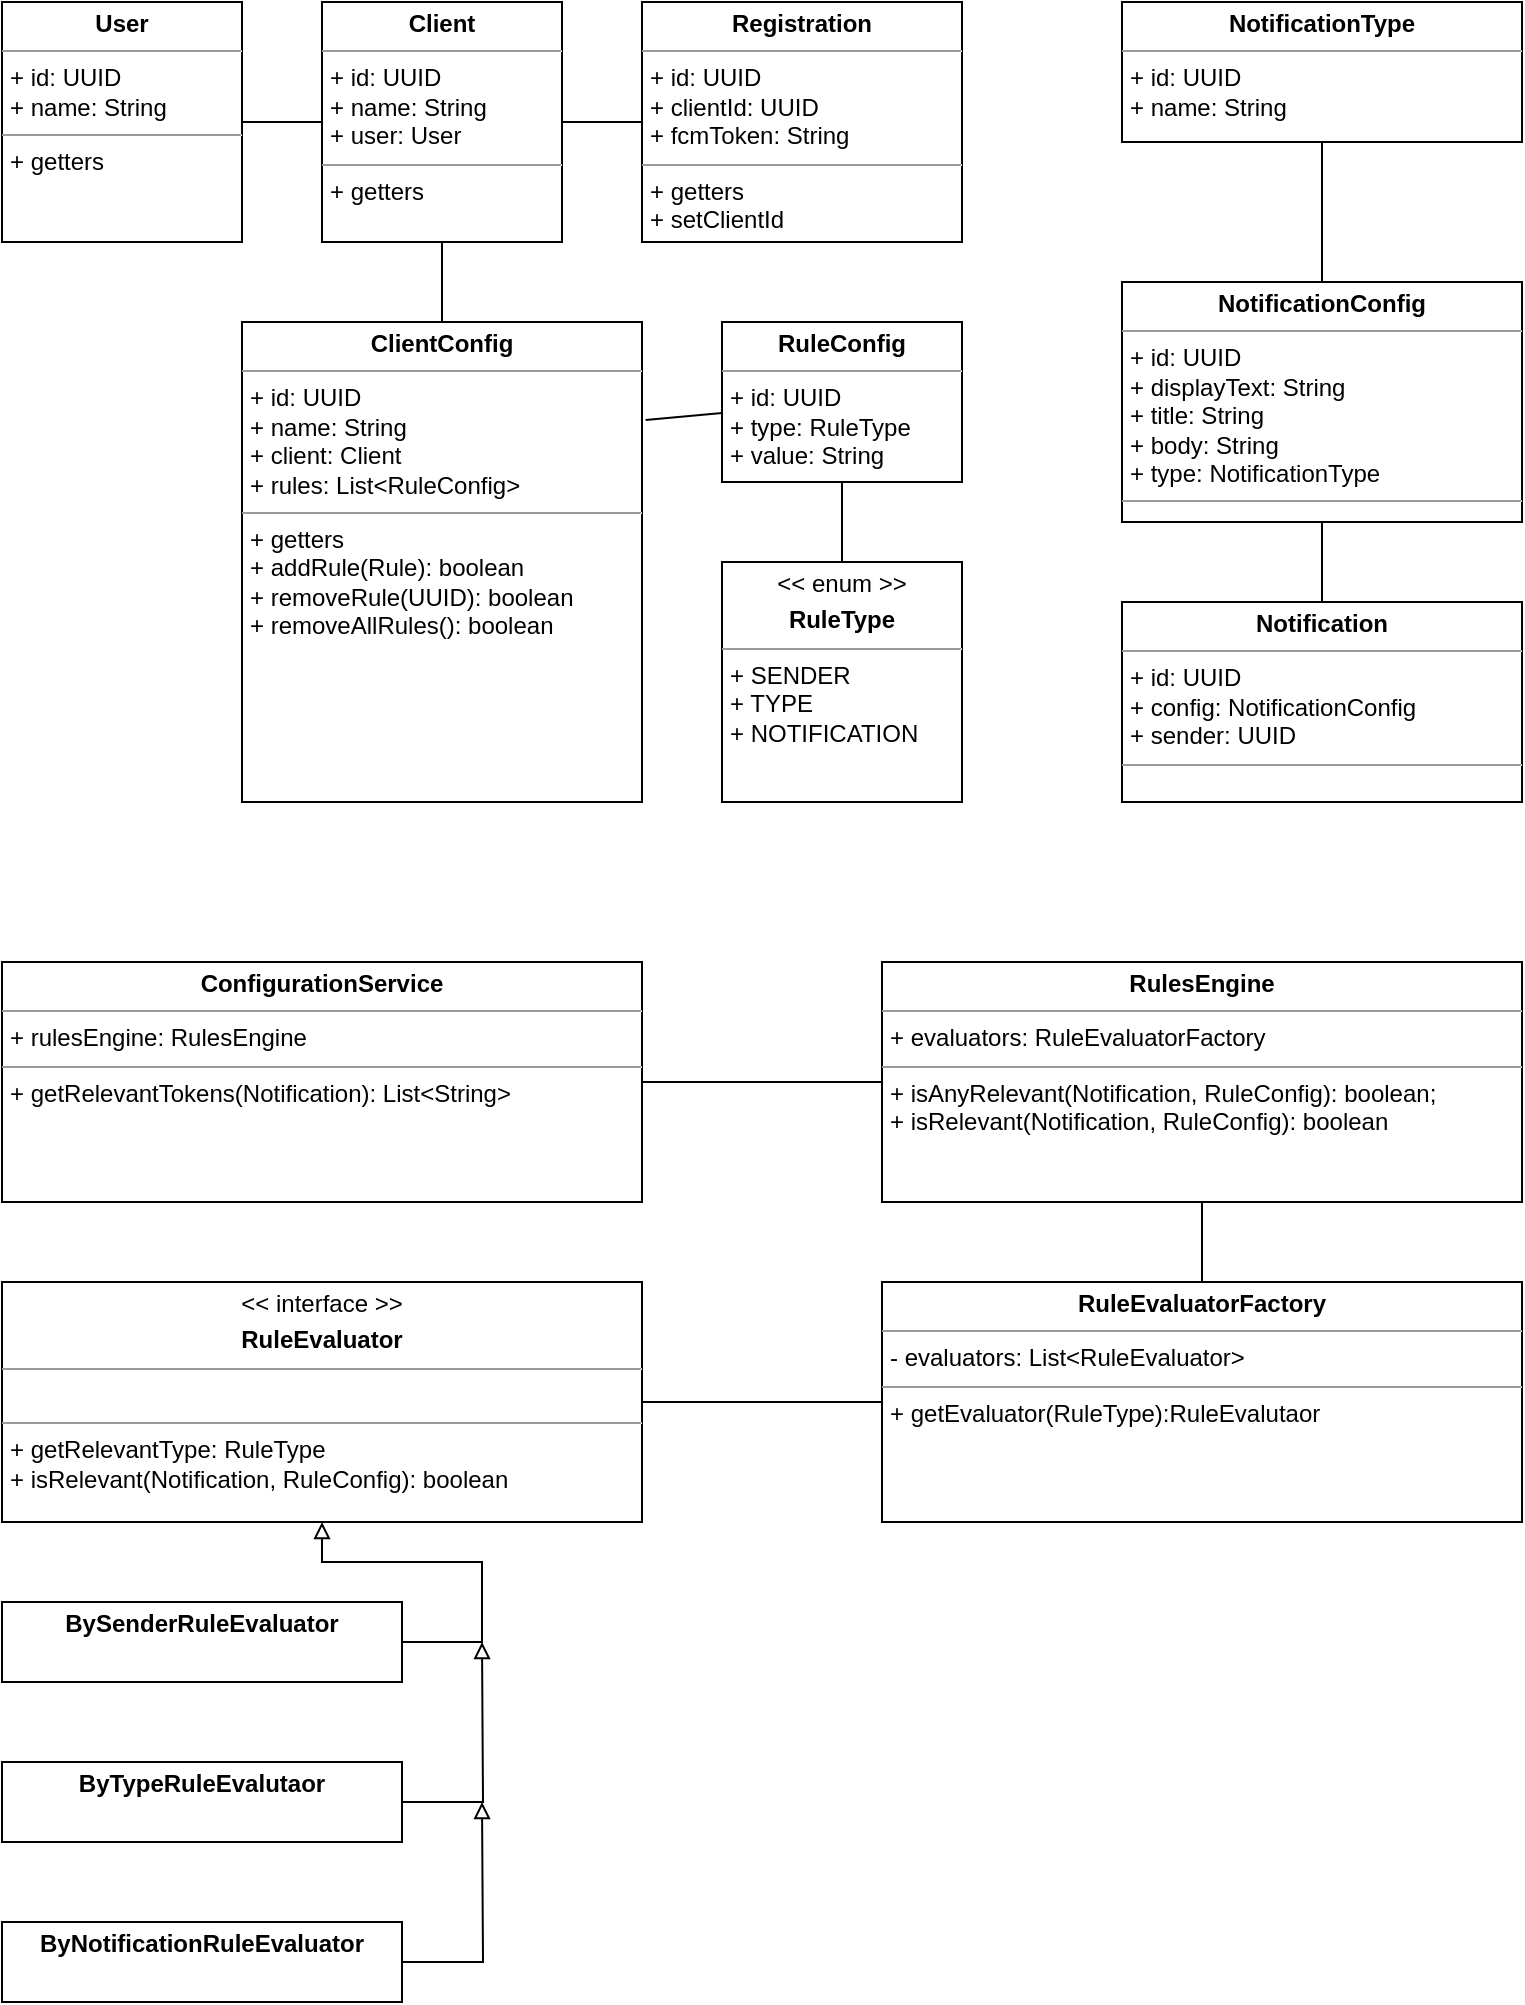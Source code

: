 <mxfile version="14.4.9"><diagram name="Page-1" id="c4acf3e9-155e-7222-9cf6-157b1a14988f"><mxGraphModel dx="2265" dy="1226" grid="1" gridSize="10" guides="1" tooltips="1" connect="1" arrows="1" fold="1" page="1" pageScale="1" pageWidth="850" pageHeight="1100" background="none" math="0" shadow="0"><root><mxCell id="0"/><mxCell id="1" parent="0"/><mxCell id="5d2195bd80daf111-15" value="&lt;p style=&quot;margin: 0px ; margin-top: 4px ; text-align: center&quot;&gt;&lt;b&gt;Client&lt;/b&gt;&lt;/p&gt;&lt;hr size=&quot;1&quot;&gt;&lt;p style=&quot;margin: 0px ; margin-left: 4px&quot;&gt;+ id: UUID&lt;br&gt;+ name: String&lt;/p&gt;&lt;p style=&quot;margin: 0px ; margin-left: 4px&quot;&gt;+ user: User&lt;/p&gt;&lt;hr size=&quot;1&quot;&gt;&lt;p style=&quot;margin: 0px ; margin-left: 4px&quot;&gt;&lt;span&gt;+ getters&lt;/span&gt;&lt;br&gt;&lt;/p&gt;" style="verticalAlign=top;align=left;overflow=fill;fontSize=12;fontFamily=Helvetica;html=1;rounded=0;shadow=0;comic=0;labelBackgroundColor=none;strokeWidth=1" parent="1" vertex="1"><mxGeometry x="200" y="40" width="120" height="120" as="geometry"/></mxCell><mxCell id="IKa34ANfpefhRrtD2e4s-3" value="&lt;p style=&quot;margin: 0px ; margin-top: 4px ; text-align: center&quot;&gt;&lt;b&gt;Registration&lt;/b&gt;&lt;/p&gt;&lt;hr size=&quot;1&quot;&gt;&lt;p style=&quot;margin: 0px ; margin-left: 4px&quot;&gt;+ id: UUID&lt;br&gt;+ clientId: UUID&lt;/p&gt;&lt;p style=&quot;margin: 0px ; margin-left: 4px&quot;&gt;+ fcmToken: String&lt;/p&gt;&lt;hr size=&quot;1&quot;&gt;&lt;p style=&quot;margin: 0px ; margin-left: 4px&quot;&gt;+ getters&lt;br&gt;&lt;/p&gt;&lt;p style=&quot;margin: 0px ; margin-left: 4px&quot;&gt;+ setClientId&lt;/p&gt;" style="verticalAlign=top;align=left;overflow=fill;fontSize=12;fontFamily=Helvetica;html=1;rounded=0;shadow=0;comic=0;labelBackgroundColor=none;strokeWidth=1" parent="1" vertex="1"><mxGeometry x="360" y="40" width="160" height="120" as="geometry"/></mxCell><mxCell id="IKa34ANfpefhRrtD2e4s-4" value="&lt;p style=&quot;margin: 0px ; margin-top: 4px ; text-align: center&quot;&gt;&lt;b&gt;User&lt;/b&gt;&lt;/p&gt;&lt;hr size=&quot;1&quot;&gt;&lt;p style=&quot;margin: 0px ; margin-left: 4px&quot;&gt;+ id: UUID&lt;br&gt;+ name: String&lt;/p&gt;&lt;hr size=&quot;1&quot;&gt;&lt;p style=&quot;margin: 0px ; margin-left: 4px&quot;&gt;&lt;span&gt;+ getters&lt;/span&gt;&lt;br&gt;&lt;/p&gt;" style="verticalAlign=top;align=left;overflow=fill;fontSize=12;fontFamily=Helvetica;html=1;rounded=0;shadow=0;comic=0;labelBackgroundColor=none;strokeWidth=1" parent="1" vertex="1"><mxGeometry x="40" y="40" width="120" height="120" as="geometry"/></mxCell><mxCell id="IKa34ANfpefhRrtD2e4s-9" value="&lt;p style=&quot;margin: 0px ; margin-top: 4px ; text-align: center&quot;&gt;&lt;b&gt;ClientConfig&lt;/b&gt;&lt;/p&gt;&lt;hr size=&quot;1&quot;&gt;&lt;p style=&quot;margin: 0px ; margin-left: 4px&quot;&gt;+ id: UUID&lt;br&gt;+ name: String&lt;/p&gt;&lt;p style=&quot;margin: 0px ; margin-left: 4px&quot;&gt;+ client: Client&lt;/p&gt;&lt;p style=&quot;margin: 0px ; margin-left: 4px&quot;&gt;+ rules: List&amp;lt;RuleConfig&amp;gt;&lt;/p&gt;&lt;hr size=&quot;1&quot;&gt;&lt;p style=&quot;margin: 0px ; margin-left: 4px&quot;&gt;&lt;span&gt;+ getters&lt;/span&gt;&lt;br&gt;&lt;/p&gt;&lt;p style=&quot;margin: 0px ; margin-left: 4px&quot;&gt;&lt;span&gt;+ addRule(&lt;/span&gt;Rule&lt;span&gt;): boolean&lt;/span&gt;&lt;/p&gt;&lt;p style=&quot;margin: 0px ; margin-left: 4px&quot;&gt;&lt;span&gt;+ removeRule(UUID): boolean&lt;/span&gt;&lt;/p&gt;&lt;p style=&quot;margin: 0px ; margin-left: 4px&quot;&gt;&lt;span&gt;+ removeAllRules(): boolean&lt;/span&gt;&lt;/p&gt;" style="verticalAlign=top;align=left;overflow=fill;fontSize=12;fontFamily=Helvetica;html=1;rounded=0;shadow=0;comic=0;labelBackgroundColor=none;strokeWidth=1" parent="1" vertex="1"><mxGeometry x="160" y="200" width="200" height="240" as="geometry"/></mxCell><mxCell id="c8EgFpD59EGBu5WhQH1D-23" style="edgeStyle=orthogonalEdgeStyle;rounded=0;orthogonalLoop=1;jettySize=auto;html=1;entryX=0;entryY=0.5;entryDx=0;entryDy=0;endArrow=none;endFill=0;strokeColor=#000000;" edge="1" parent="1" source="IKa34ANfpefhRrtD2e4s-12" target="c8EgFpD59EGBu5WhQH1D-5"><mxGeometry relative="1" as="geometry"/></mxCell><mxCell id="IKa34ANfpefhRrtD2e4s-12" value="&lt;p style=&quot;margin: 0px ; margin-top: 4px ; text-align: center&quot;&gt;&amp;lt;&amp;lt; interface &amp;gt;&amp;gt;&lt;/p&gt;&lt;p style=&quot;margin: 0px ; margin-top: 4px ; text-align: center&quot;&gt;&lt;b&gt;RuleEvaluator&lt;/b&gt;&lt;/p&gt;&lt;hr size=&quot;1&quot;&gt;&lt;p style=&quot;margin: 0px ; margin-left: 4px&quot;&gt;&lt;br&gt;&lt;/p&gt;&lt;hr size=&quot;1&quot;&gt;&lt;p style=&quot;margin: 0px ; margin-left: 4px&quot;&gt;&lt;span&gt;+ getRelevantType: RuleType&lt;/span&gt;&lt;/p&gt;&lt;p style=&quot;margin: 0px ; margin-left: 4px&quot;&gt;&lt;span&gt;+ isRelevant(Notification, RuleConfig): boolean&lt;/span&gt;&lt;br&gt;&lt;/p&gt;" style="verticalAlign=top;align=left;overflow=fill;fontSize=12;fontFamily=Helvetica;html=1;rounded=0;shadow=0;comic=0;labelBackgroundColor=none;strokeWidth=1" parent="1" vertex="1"><mxGeometry x="40" y="680" width="320" height="120" as="geometry"/></mxCell><mxCell id="c8EgFpD59EGBu5WhQH1D-25" style="edgeStyle=orthogonalEdgeStyle;rounded=0;orthogonalLoop=1;jettySize=auto;html=1;entryX=0.5;entryY=1;entryDx=0;entryDy=0;endArrow=block;endFill=0;strokeColor=#000000;exitX=1;exitY=0.5;exitDx=0;exitDy=0;" edge="1" parent="1" source="IKa34ANfpefhRrtD2e4s-13" target="IKa34ANfpefhRrtD2e4s-12"><mxGeometry relative="1" as="geometry"><Array as="points"><mxPoint x="280" y="860"/><mxPoint x="280" y="820"/><mxPoint x="200" y="820"/></Array></mxGeometry></mxCell><mxCell id="IKa34ANfpefhRrtD2e4s-13" value="&lt;p style=&quot;margin: 0px ; margin-top: 4px ; text-align: center&quot;&gt;&lt;b&gt;BySenderRuleEvaluator&lt;/b&gt;&lt;br&gt;&lt;/p&gt;&lt;p style=&quot;margin: 0px ; margin-left: 4px&quot;&gt;&lt;br&gt;&lt;/p&gt;" style="verticalAlign=top;align=left;overflow=fill;fontSize=12;fontFamily=Helvetica;html=1;rounded=0;shadow=0;comic=0;labelBackgroundColor=none;strokeWidth=1" parent="1" vertex="1"><mxGeometry x="40" y="840" width="200" height="40" as="geometry"/></mxCell><mxCell id="IKa34ANfpefhRrtD2e4s-14" value="" style="endArrow=none;html=1;exitX=1;exitY=0.5;exitDx=0;exitDy=0;entryX=0;entryY=0.5;entryDx=0;entryDy=0;" parent="1" source="IKa34ANfpefhRrtD2e4s-4" target="5d2195bd80daf111-15" edge="1"><mxGeometry width="50" height="50" relative="1" as="geometry"><mxPoint x="470" y="480" as="sourcePoint"/><mxPoint x="520" y="430" as="targetPoint"/></mxGeometry></mxCell><mxCell id="IKa34ANfpefhRrtD2e4s-15" value="" style="endArrow=none;html=1;entryX=0.5;entryY=1;entryDx=0;entryDy=0;exitX=0.5;exitY=0;exitDx=0;exitDy=0;" parent="1" source="IKa34ANfpefhRrtD2e4s-9" target="5d2195bd80daf111-15" edge="1"><mxGeometry width="50" height="50" relative="1" as="geometry"><mxPoint x="300" y="280" as="sourcePoint"/><mxPoint x="350" y="230" as="targetPoint"/></mxGeometry></mxCell><mxCell id="IKa34ANfpefhRrtD2e4s-17" value="" style="endArrow=none;html=1;exitX=0;exitY=0.5;exitDx=0;exitDy=0;entryX=1;entryY=0.5;entryDx=0;entryDy=0;" parent="1" source="IKa34ANfpefhRrtD2e4s-3" target="5d2195bd80daf111-15" edge="1"><mxGeometry width="50" height="50" relative="1" as="geometry"><mxPoint x="470" y="320" as="sourcePoint"/><mxPoint x="520" y="270" as="targetPoint"/></mxGeometry></mxCell><mxCell id="c8EgFpD59EGBu5WhQH1D-26" style="edgeStyle=orthogonalEdgeStyle;rounded=0;orthogonalLoop=1;jettySize=auto;html=1;endArrow=block;endFill=0;strokeColor=#000000;" edge="1" parent="1" source="IKa34ANfpefhRrtD2e4s-18"><mxGeometry relative="1" as="geometry"><mxPoint x="280" y="860" as="targetPoint"/></mxGeometry></mxCell><mxCell id="IKa34ANfpefhRrtD2e4s-18" value="&lt;p style=&quot;margin: 0px ; margin-top: 4px ; text-align: center&quot;&gt;&lt;b&gt;ByTypeRuleEvalutaor&lt;/b&gt;&lt;br&gt;&lt;/p&gt;&lt;p style=&quot;margin: 0px ; margin-left: 4px&quot;&gt;&lt;br&gt;&lt;/p&gt;" style="verticalAlign=top;align=left;overflow=fill;fontSize=12;fontFamily=Helvetica;html=1;rounded=0;shadow=0;comic=0;labelBackgroundColor=none;strokeWidth=1" parent="1" vertex="1"><mxGeometry x="40" y="920" width="200" height="40" as="geometry"/></mxCell><mxCell id="IKa34ANfpefhRrtD2e4s-21" value="&lt;p style=&quot;margin: 0px ; margin-top: 4px ; text-align: center&quot;&gt;&amp;lt;&amp;lt; enum &amp;gt;&amp;gt;&lt;/p&gt;&lt;p style=&quot;margin: 0px ; margin-top: 4px ; text-align: center&quot;&gt;&lt;b&gt;RuleType&lt;/b&gt;&lt;br&gt;&lt;/p&gt;&lt;hr size=&quot;1&quot;&gt;&lt;p style=&quot;margin: 0px ; margin-left: 4px&quot;&gt;+ SENDER&lt;/p&gt;&lt;p style=&quot;margin: 0px ; margin-left: 4px&quot;&gt;+ TYPE&lt;/p&gt;&lt;p style=&quot;margin: 0px ; margin-left: 4px&quot;&gt;+ NOTIFICATION&lt;/p&gt;" style="verticalAlign=top;align=left;overflow=fill;fontSize=12;fontFamily=Helvetica;html=1;rounded=0;shadow=0;comic=0;labelBackgroundColor=none;strokeWidth=1" parent="1" vertex="1"><mxGeometry x="400" y="320" width="120" height="120" as="geometry"/></mxCell><mxCell id="c8EgFpD59EGBu5WhQH1D-1" value="&lt;p style=&quot;margin: 0px ; margin-top: 4px ; text-align: center&quot;&gt;&lt;b&gt;RulesEngine&lt;/b&gt;&lt;/p&gt;&lt;hr size=&quot;1&quot;&gt;&lt;p style=&quot;margin: 0px ; margin-left: 4px&quot;&gt;+ evaluators: RuleEvaluatorFactory&lt;/p&gt;&lt;hr size=&quot;1&quot;&gt;&lt;p style=&quot;margin: 0px ; margin-left: 4px&quot;&gt;&lt;span&gt;+ isAnyRelevant(Notification, RuleConfig): boolean;&lt;/span&gt;&lt;/p&gt;&lt;p style=&quot;margin: 0px ; margin-left: 4px&quot;&gt;&lt;span&gt;+ isRelevant(Notification, RuleConfig): boolean&lt;/span&gt;&lt;br&gt;&lt;/p&gt;" style="verticalAlign=top;align=left;overflow=fill;fontSize=12;fontFamily=Helvetica;html=1;rounded=0;shadow=0;comic=0;labelBackgroundColor=none;strokeWidth=1" vertex="1" parent="1"><mxGeometry x="480" y="520" width="320" height="120" as="geometry"/></mxCell><mxCell id="c8EgFpD59EGBu5WhQH1D-2" value="&lt;p style=&quot;margin: 0px ; margin-top: 4px ; text-align: center&quot;&gt;&lt;b&gt;RuleConfig&lt;/b&gt;&lt;br&gt;&lt;/p&gt;&lt;hr size=&quot;1&quot;&gt;&lt;p style=&quot;margin: 0px ; margin-left: 4px&quot;&gt;+ id: UUID&lt;/p&gt;&lt;p style=&quot;margin: 0px ; margin-left: 4px&quot;&gt;+ type: RuleType&lt;/p&gt;&lt;p style=&quot;margin: 0px ; margin-left: 4px&quot;&gt;+ value: String&lt;/p&gt;" style="verticalAlign=top;align=left;overflow=fill;fontSize=12;fontFamily=Helvetica;html=1;rounded=0;shadow=0;comic=0;labelBackgroundColor=none;strokeWidth=1" vertex="1" parent="1"><mxGeometry x="400" y="200" width="120" height="80" as="geometry"/></mxCell><mxCell id="c8EgFpD59EGBu5WhQH1D-3" value="" style="endArrow=none;html=1;exitX=0.5;exitY=0;exitDx=0;exitDy=0;" edge="1" parent="1" source="IKa34ANfpefhRrtD2e4s-21" target="c8EgFpD59EGBu5WhQH1D-2"><mxGeometry width="50" height="50" relative="1" as="geometry"><mxPoint x="120" y="700" as="sourcePoint"/><mxPoint x="170" y="650" as="targetPoint"/></mxGeometry></mxCell><mxCell id="c8EgFpD59EGBu5WhQH1D-4" value="" style="endArrow=none;html=1;entryX=1.009;entryY=0.204;entryDx=0;entryDy=0;entryPerimeter=0;" edge="1" parent="1" source="c8EgFpD59EGBu5WhQH1D-2" target="IKa34ANfpefhRrtD2e4s-9"><mxGeometry width="50" height="50" relative="1" as="geometry"><mxPoint x="262" y="690" as="sourcePoint"/><mxPoint x="262.056" y="540" as="targetPoint"/></mxGeometry></mxCell><mxCell id="c8EgFpD59EGBu5WhQH1D-24" style="edgeStyle=orthogonalEdgeStyle;rounded=0;orthogonalLoop=1;jettySize=auto;html=1;entryX=0.5;entryY=1;entryDx=0;entryDy=0;endArrow=none;endFill=0;strokeColor=#000000;" edge="1" parent="1" source="c8EgFpD59EGBu5WhQH1D-5" target="c8EgFpD59EGBu5WhQH1D-1"><mxGeometry relative="1" as="geometry"/></mxCell><mxCell id="c8EgFpD59EGBu5WhQH1D-5" value="&lt;p style=&quot;margin: 0px ; margin-top: 4px ; text-align: center&quot;&gt;&lt;b&gt;RuleEvaluatorFactory&lt;/b&gt;&lt;br&gt;&lt;/p&gt;&lt;hr size=&quot;1&quot;&gt;&lt;p style=&quot;margin: 0px ; margin-left: 4px&quot;&gt;- evaluators: List&amp;lt;RuleEvaluator&amp;gt;&lt;/p&gt;&lt;hr size=&quot;1&quot;&gt;&lt;p style=&quot;margin: 0px ; margin-left: 4px&quot;&gt;&lt;span&gt;+ getEvaluator(RuleType):RuleEvalutaor&lt;/span&gt;&lt;br&gt;&lt;/p&gt;" style="verticalAlign=top;align=left;overflow=fill;fontSize=12;fontFamily=Helvetica;html=1;rounded=0;shadow=0;comic=0;labelBackgroundColor=none;strokeWidth=1" vertex="1" parent="1"><mxGeometry x="480" y="680" width="320" height="120" as="geometry"/></mxCell><mxCell id="c8EgFpD59EGBu5WhQH1D-22" style="edgeStyle=orthogonalEdgeStyle;rounded=0;orthogonalLoop=1;jettySize=auto;html=1;entryX=0;entryY=0.5;entryDx=0;entryDy=0;endArrow=none;endFill=0;strokeColor=#000000;" edge="1" parent="1" source="c8EgFpD59EGBu5WhQH1D-8" target="c8EgFpD59EGBu5WhQH1D-1"><mxGeometry relative="1" as="geometry"/></mxCell><mxCell id="c8EgFpD59EGBu5WhQH1D-8" value="&lt;p style=&quot;margin: 0px ; margin-top: 4px ; text-align: center&quot;&gt;&lt;b&gt;ConfigurationService&lt;/b&gt;&lt;/p&gt;&lt;hr size=&quot;1&quot;&gt;&lt;p style=&quot;margin: 0px ; margin-left: 4px&quot;&gt;+ rulesEngine: RulesEngine&lt;/p&gt;&lt;hr size=&quot;1&quot;&gt;&lt;p style=&quot;margin: 0px ; margin-left: 4px&quot;&gt;&lt;span&gt;+ getRelevantTokens(Notification): List&amp;lt;String&amp;gt;&lt;/span&gt;&lt;br&gt;&lt;/p&gt;&lt;p style=&quot;margin: 0px ; margin-left: 4px&quot;&gt;&lt;br&gt;&lt;/p&gt;" style="verticalAlign=top;align=left;overflow=fill;fontSize=12;fontFamily=Helvetica;html=1;rounded=0;shadow=0;comic=0;labelBackgroundColor=none;strokeWidth=1" vertex="1" parent="1"><mxGeometry x="40" y="520" width="320" height="120" as="geometry"/></mxCell><mxCell id="c8EgFpD59EGBu5WhQH1D-9" value="&lt;p style=&quot;margin: 0px ; margin-top: 4px ; text-align: center&quot;&gt;&lt;b&gt;NotificationConfig&lt;/b&gt;&lt;br&gt;&lt;/p&gt;&lt;hr size=&quot;1&quot;&gt;&lt;p style=&quot;margin: 0px ; margin-left: 4px&quot;&gt;+ id: UUID&lt;/p&gt;&lt;p style=&quot;margin: 0px ; margin-left: 4px&quot;&gt;&lt;span&gt;+ displayText: String&lt;/span&gt;&lt;br&gt;&lt;/p&gt;&lt;p style=&quot;margin: 0px ; margin-left: 4px&quot;&gt;+ title: String&lt;/p&gt;&lt;p style=&quot;margin: 0px ; margin-left: 4px&quot;&gt;+ body: String&lt;/p&gt;&lt;p style=&quot;margin: 0px ; margin-left: 4px&quot;&gt;+ type: NotificationType&lt;/p&gt;&lt;hr size=&quot;1&quot;&gt;&lt;p style=&quot;margin: 0px ; margin-left: 4px&quot;&gt;&lt;br&gt;&lt;/p&gt;" style="verticalAlign=top;align=left;overflow=fill;fontSize=12;fontFamily=Helvetica;html=1;rounded=0;shadow=0;comic=0;labelBackgroundColor=none;strokeWidth=1" vertex="1" parent="1"><mxGeometry x="600" y="180" width="200" height="120" as="geometry"/></mxCell><mxCell id="c8EgFpD59EGBu5WhQH1D-10" value="&lt;p style=&quot;margin: 0px ; margin-top: 4px ; text-align: center&quot;&gt;&lt;b&gt;NotificationType&lt;/b&gt;&lt;br&gt;&lt;/p&gt;&lt;hr size=&quot;1&quot;&gt;&lt;p style=&quot;margin: 0px ; margin-left: 4px&quot;&gt;+ id: UUID&lt;/p&gt;&lt;p style=&quot;margin: 0px ; margin-left: 4px&quot;&gt;&lt;span&gt;+ name: String&lt;/span&gt;&lt;br&gt;&lt;/p&gt;&lt;p style=&quot;margin: 0px ; margin-left: 4px&quot;&gt;&lt;br&gt;&lt;/p&gt;" style="verticalAlign=top;align=left;overflow=fill;fontSize=12;fontFamily=Helvetica;html=1;rounded=0;shadow=0;comic=0;labelBackgroundColor=none;strokeWidth=1" vertex="1" parent="1"><mxGeometry x="600" y="40" width="200" height="70" as="geometry"/></mxCell><mxCell id="c8EgFpD59EGBu5WhQH1D-11" value="&lt;p style=&quot;margin: 0px ; margin-top: 4px ; text-align: center&quot;&gt;&lt;b&gt;Notification&lt;/b&gt;&lt;br&gt;&lt;/p&gt;&lt;hr size=&quot;1&quot;&gt;&lt;p style=&quot;margin: 0px ; margin-left: 4px&quot;&gt;+ id: UUID&lt;/p&gt;&lt;p style=&quot;margin: 0px ; margin-left: 4px&quot;&gt;&lt;span&gt;+ config: NotificationConfig&lt;/span&gt;&lt;br&gt;&lt;/p&gt;&lt;p style=&quot;margin: 0px ; margin-left: 4px&quot;&gt;+ sender: UUID&lt;/p&gt;&lt;hr size=&quot;1&quot;&gt;&lt;p style=&quot;margin: 0px ; margin-left: 4px&quot;&gt;&lt;br&gt;&lt;/p&gt;" style="verticalAlign=top;align=left;overflow=fill;fontSize=12;fontFamily=Helvetica;html=1;rounded=0;shadow=0;comic=0;labelBackgroundColor=none;strokeWidth=1" vertex="1" parent="1"><mxGeometry x="600" y="340" width="200" height="100" as="geometry"/></mxCell><mxCell id="c8EgFpD59EGBu5WhQH1D-12" value="" style="endArrow=none;html=1;" edge="1" parent="1" source="c8EgFpD59EGBu5WhQH1D-11" target="c8EgFpD59EGBu5WhQH1D-9"><mxGeometry width="50" height="50" relative="1" as="geometry"><mxPoint x="500" y="280" as="sourcePoint"/><mxPoint x="550" y="230" as="targetPoint"/></mxGeometry></mxCell><mxCell id="c8EgFpD59EGBu5WhQH1D-13" value="" style="endArrow=none;html=1;" edge="1" parent="1" source="c8EgFpD59EGBu5WhQH1D-9" target="c8EgFpD59EGBu5WhQH1D-10"><mxGeometry width="50" height="50" relative="1" as="geometry"><mxPoint x="500" y="280" as="sourcePoint"/><mxPoint x="550" y="230" as="targetPoint"/></mxGeometry></mxCell><mxCell id="c8EgFpD59EGBu5WhQH1D-27" style="edgeStyle=orthogonalEdgeStyle;rounded=0;orthogonalLoop=1;jettySize=auto;html=1;endArrow=block;endFill=0;strokeColor=#000000;" edge="1" parent="1" source="c8EgFpD59EGBu5WhQH1D-17"><mxGeometry relative="1" as="geometry"><mxPoint x="280" y="940" as="targetPoint"/></mxGeometry></mxCell><mxCell id="c8EgFpD59EGBu5WhQH1D-17" value="&lt;p style=&quot;margin: 0px ; margin-top: 4px ; text-align: center&quot;&gt;&lt;b&gt;ByNotificationRuleEvaluator&lt;/b&gt;&lt;/p&gt;" style="verticalAlign=top;align=left;overflow=fill;fontSize=12;fontFamily=Helvetica;html=1;rounded=0;shadow=0;comic=0;labelBackgroundColor=none;strokeWidth=1" vertex="1" parent="1"><mxGeometry x="40" y="1000" width="200" height="40" as="geometry"/></mxCell></root></mxGraphModel></diagram></mxfile>